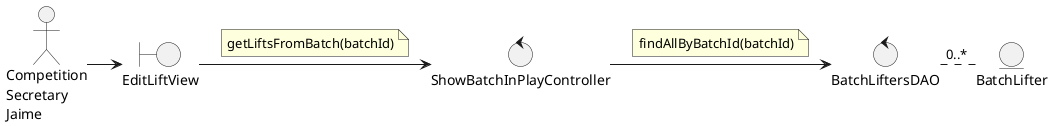 @startuml
actor "Competition\nSecretary\nJaime" as cs

control BatchLiftersDAO
control ShowBatchInPlayController
entity BatchLifter
boundary EditLiftView

cs -right-> EditLiftView
EditLiftView -right-> ShowBatchInPlayController
note on link
  getLiftsFromBatch(batchId)
end note

ShowBatchInPlayController -right-> BatchLiftersDAO
note on link
  findAllByBatchId(batchId)
end note

BatchLiftersDAO .right. "0..*" BatchLifter





@enduml

